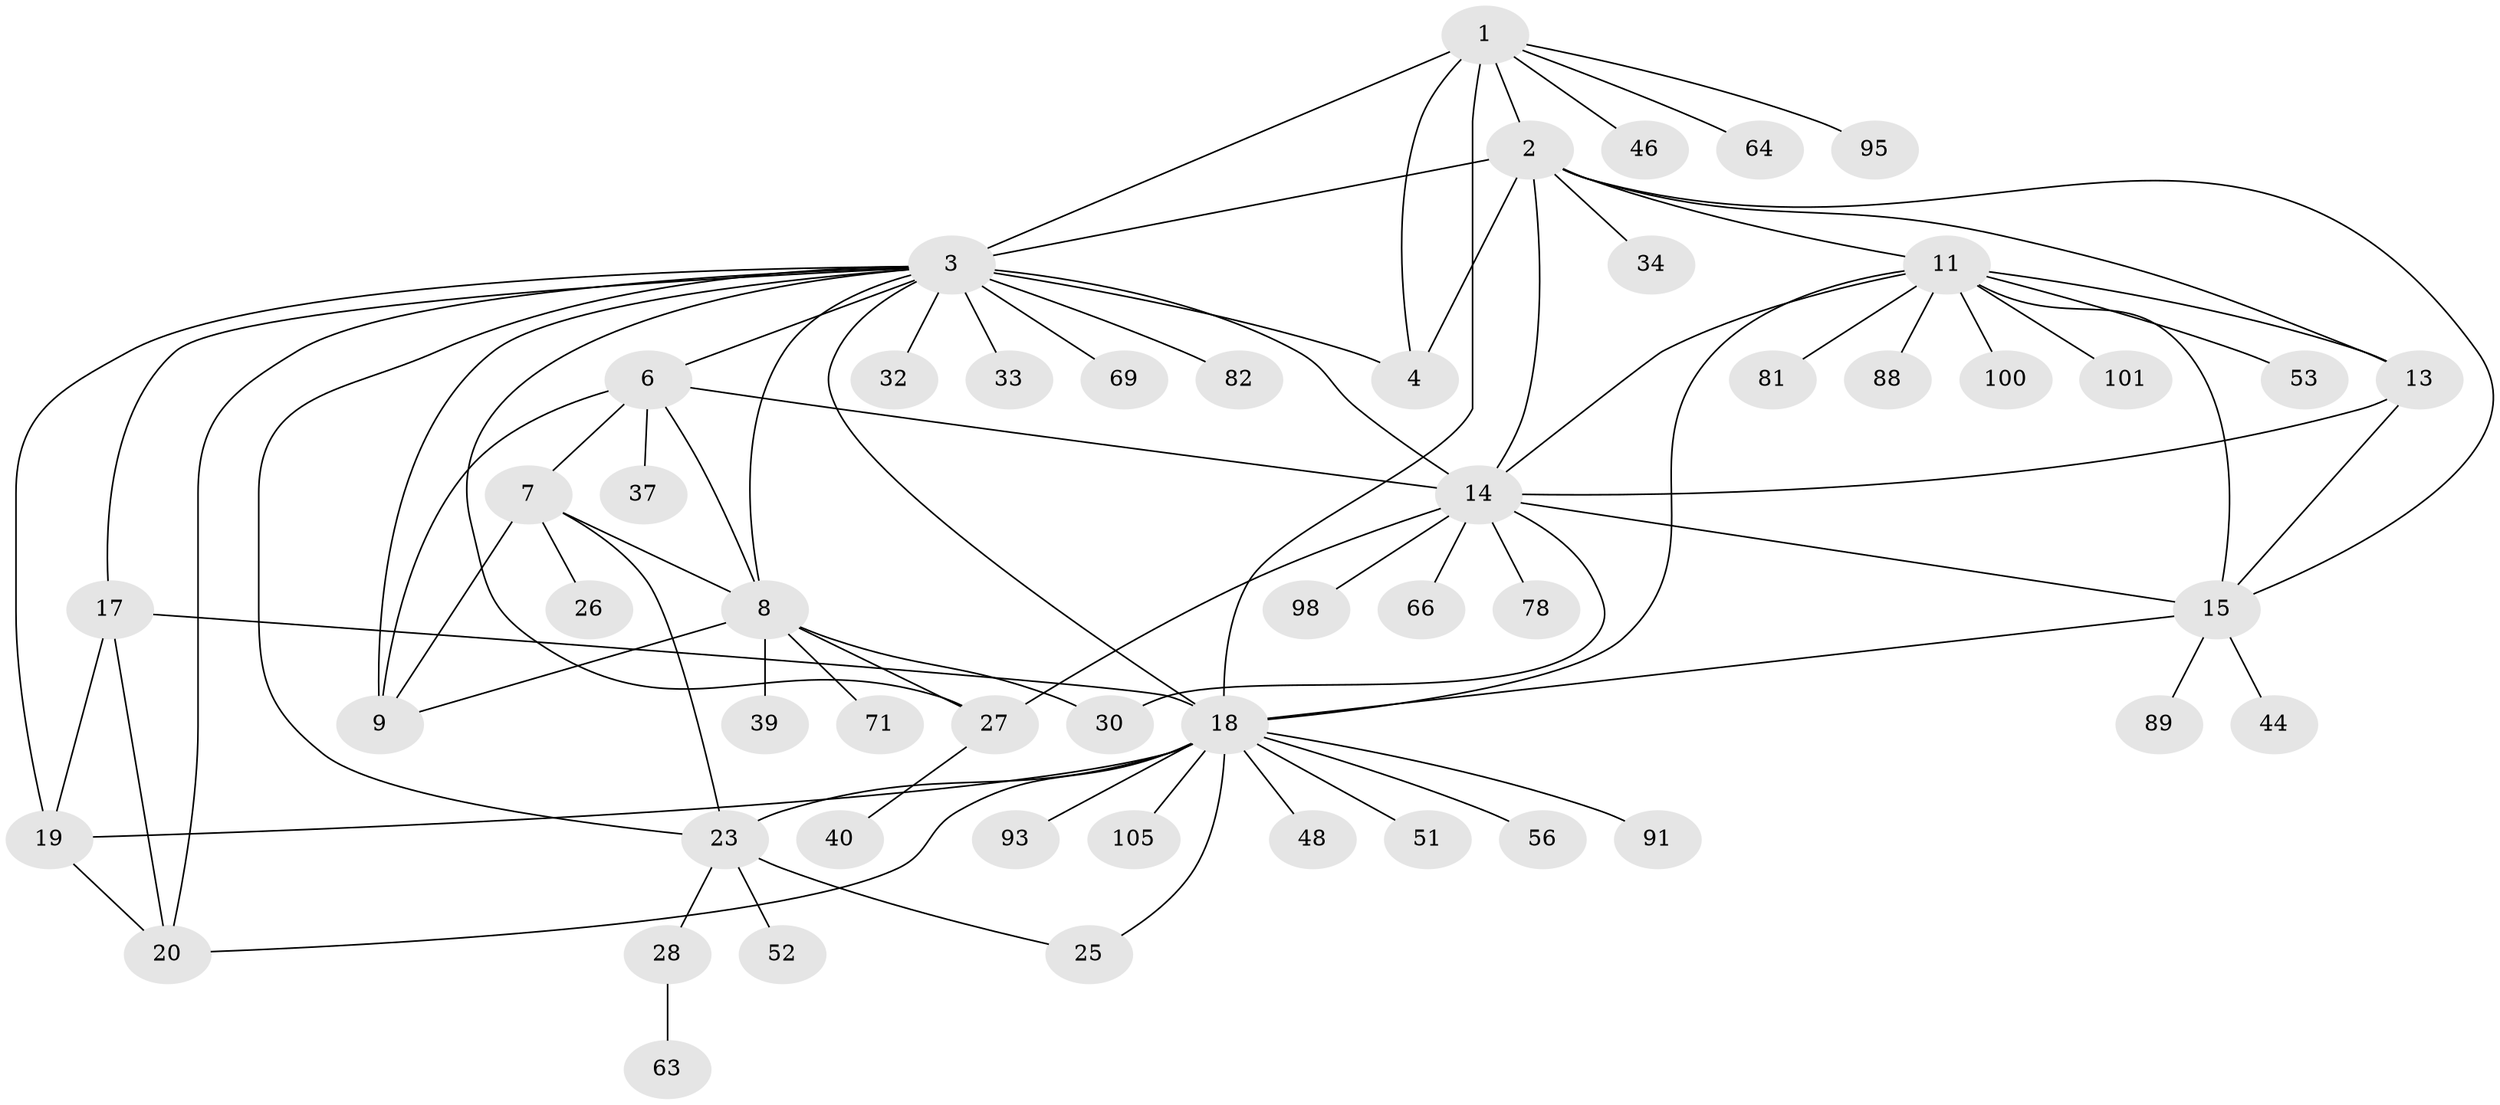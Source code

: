 // original degree distribution, {9: 0.06666666666666667, 8: 0.0380952380952381, 4: 0.05714285714285714, 6: 0.009523809523809525, 11: 0.009523809523809525, 5: 0.02857142857142857, 10: 0.01904761904761905, 14: 0.009523809523809525, 7: 0.01904761904761905, 2: 0.14285714285714285, 1: 0.5333333333333333, 3: 0.06666666666666667}
// Generated by graph-tools (version 1.1) at 2025/19/03/04/25 18:19:48]
// undirected, 52 vertices, 82 edges
graph export_dot {
graph [start="1"]
  node [color=gray90,style=filled];
  1 [super="+45"];
  2 [super="+76+12+60"];
  3 [super="+16+5+85+97"];
  4;
  6 [super="+65+10+50"];
  7 [super="+55+49+41+35+79"];
  8;
  9;
  11 [super="+54"];
  13;
  14;
  15;
  17;
  18 [super="+21"];
  19;
  20;
  23 [super="+24+75+59"];
  25;
  26 [super="+43+74+72+36"];
  27 [super="+70+96+42"];
  28;
  30;
  32;
  33 [super="+38"];
  34;
  37;
  39;
  40;
  44;
  46;
  48;
  51;
  52;
  53;
  56 [super="+68"];
  63;
  64;
  66;
  69;
  71;
  78;
  81;
  82;
  88;
  89;
  91;
  93;
  95;
  98;
  100;
  101;
  105;
  1 -- 2;
  1 -- 3 [weight=2];
  1 -- 4;
  1 -- 46;
  1 -- 64;
  1 -- 95;
  1 -- 18;
  2 -- 3 [weight=2];
  2 -- 4;
  2 -- 14 [weight=2];
  2 -- 34;
  2 -- 11;
  2 -- 13;
  2 -- 15;
  3 -- 4 [weight=2];
  3 -- 6;
  3 -- 33;
  3 -- 9;
  3 -- 14 [weight=2];
  3 -- 17;
  3 -- 18 [weight=2];
  3 -- 19;
  3 -- 20;
  3 -- 27;
  3 -- 32;
  3 -- 69;
  3 -- 8;
  3 -- 82;
  3 -- 23;
  6 -- 7 [weight=2];
  6 -- 8 [weight=2];
  6 -- 9 [weight=2];
  6 -- 37;
  6 -- 14 [weight=2];
  7 -- 8;
  7 -- 9;
  7 -- 23 [weight=2];
  7 -- 26;
  8 -- 9;
  8 -- 30;
  8 -- 39;
  8 -- 71;
  8 -- 27;
  11 -- 13;
  11 -- 14;
  11 -- 15;
  11 -- 53;
  11 -- 81;
  11 -- 100;
  11 -- 101;
  11 -- 88;
  11 -- 18;
  13 -- 14;
  13 -- 15;
  14 -- 15;
  14 -- 30;
  14 -- 66;
  14 -- 78;
  14 -- 98;
  14 -- 27;
  15 -- 44;
  15 -- 89;
  15 -- 18;
  17 -- 18;
  17 -- 19;
  17 -- 20;
  18 -- 19;
  18 -- 20;
  18 -- 48;
  18 -- 51;
  18 -- 91;
  18 -- 93;
  18 -- 105;
  18 -- 23 [weight=4];
  18 -- 25 [weight=2];
  18 -- 56 [weight=2];
  19 -- 20;
  23 -- 25 [weight=2];
  23 -- 52;
  23 -- 28;
  27 -- 40;
  28 -- 63;
}
